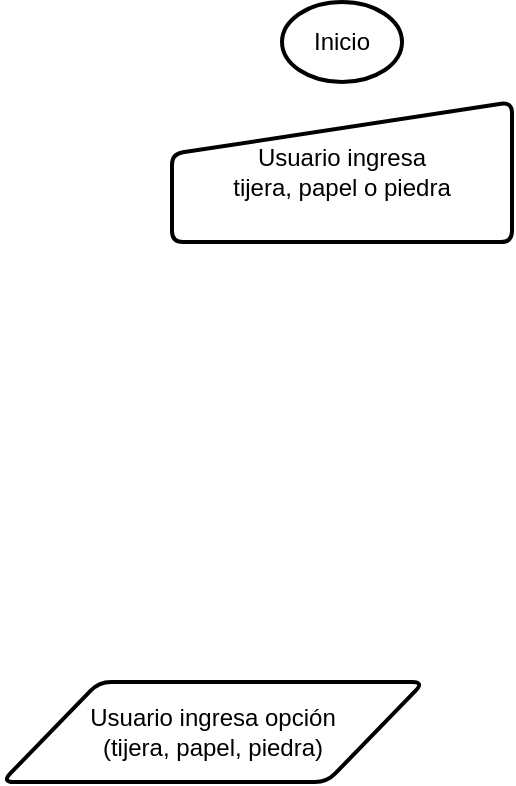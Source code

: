 <mxfile version="13.6.4" type="github">
  <diagram id="C5RBs43oDa-KdzZeNtuy" name="Page-1">
    <mxGraphModel dx="778" dy="562" grid="1" gridSize="10" guides="1" tooltips="1" connect="1" arrows="1" fold="1" page="1" pageScale="1" pageWidth="827" pageHeight="1169" math="0" shadow="0">
      <root>
        <mxCell id="WIyWlLk6GJQsqaUBKTNV-0" />
        <mxCell id="WIyWlLk6GJQsqaUBKTNV-1" parent="WIyWlLk6GJQsqaUBKTNV-0" />
        <mxCell id="Phs6VMe3P_re2mjiYe4f-0" value="Inicio" style="strokeWidth=2;html=1;shape=mxgraph.flowchart.start_1;whiteSpace=wrap;" vertex="1" parent="WIyWlLk6GJQsqaUBKTNV-1">
          <mxGeometry x="390" y="40" width="60" height="40" as="geometry" />
        </mxCell>
        <mxCell id="Phs6VMe3P_re2mjiYe4f-1" value="Usuario ingresa opción&lt;br&gt;(tijera, papel, piedra)" style="shape=parallelogram;html=1;strokeWidth=2;perimeter=parallelogramPerimeter;whiteSpace=wrap;rounded=1;arcSize=12;size=0.23;" vertex="1" parent="WIyWlLk6GJQsqaUBKTNV-1">
          <mxGeometry x="250" y="380" width="211" height="50" as="geometry" />
        </mxCell>
        <mxCell id="Phs6VMe3P_re2mjiYe4f-2" value="&lt;span&gt;Usuario ingresa&lt;/span&gt;&lt;br&gt;&lt;span&gt;tijera, papel o piedra&lt;/span&gt;" style="html=1;strokeWidth=2;shape=manualInput;whiteSpace=wrap;rounded=1;size=26;arcSize=11;" vertex="1" parent="WIyWlLk6GJQsqaUBKTNV-1">
          <mxGeometry x="335" y="90" width="170" height="70" as="geometry" />
        </mxCell>
      </root>
    </mxGraphModel>
  </diagram>
</mxfile>
